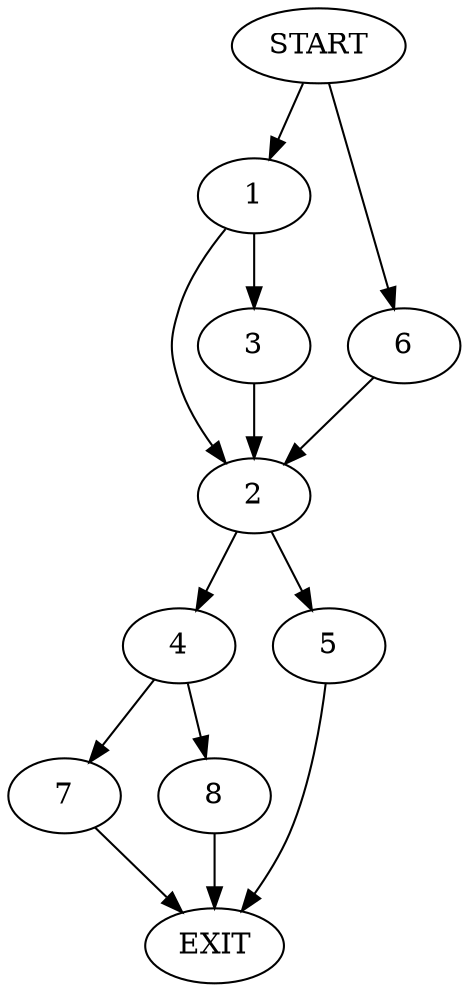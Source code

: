 digraph {
0 [label="START"]
9 [label="EXIT"]
0 -> 1
1 -> 2
1 -> 3
3 -> 2
2 -> 4
2 -> 5
0 -> 6
6 -> 2
4 -> 7
4 -> 8
5 -> 9
7 -> 9
8 -> 9
}
